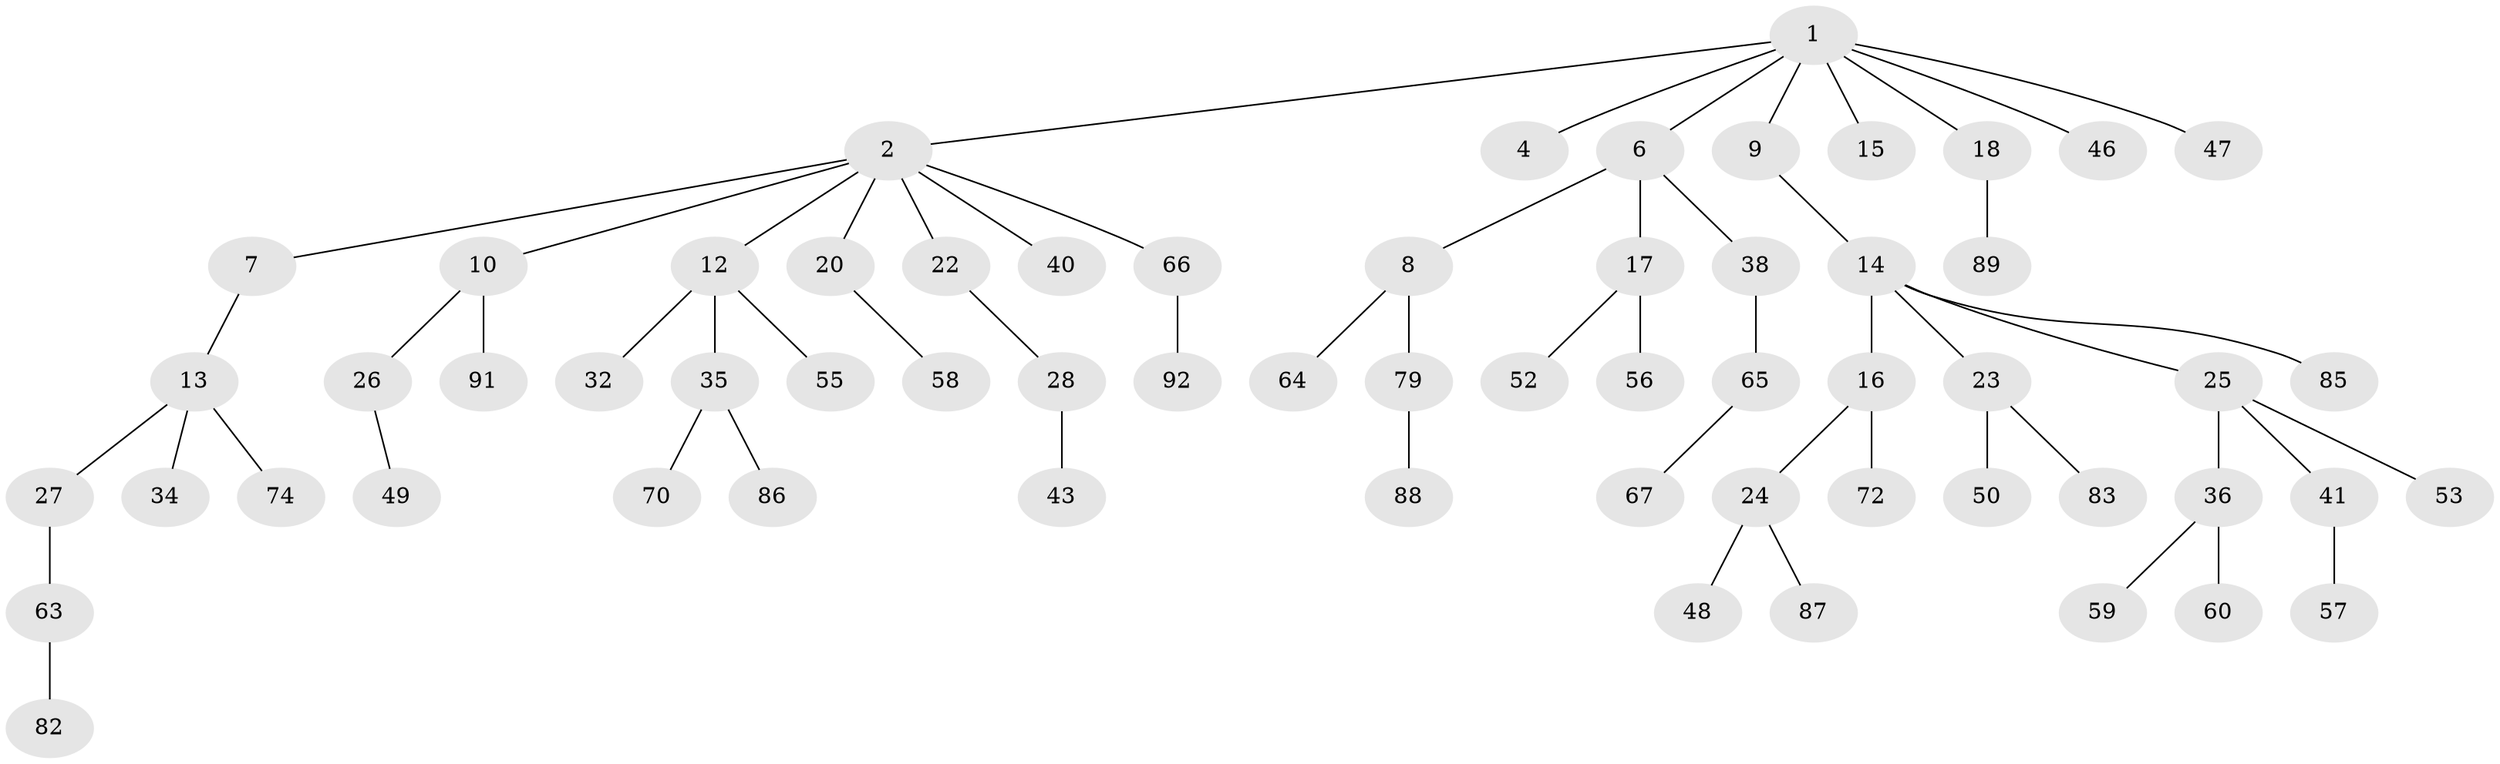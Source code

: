// original degree distribution, {3: 0.14130434782608695, 5: 0.043478260869565216, 7: 0.010869565217391304, 2: 0.29347826086956524, 4: 0.05434782608695652, 1: 0.45652173913043476}
// Generated by graph-tools (version 1.1) at 2025/42/03/06/25 10:42:04]
// undirected, 62 vertices, 61 edges
graph export_dot {
graph [start="1"]
  node [color=gray90,style=filled];
  1 [super="+3"];
  2 [super="+5"];
  4 [super="+73"];
  6 [super="+11"];
  7 [super="+81"];
  8 [super="+33"];
  9 [super="+42"];
  10 [super="+68"];
  12 [super="+80"];
  13 [super="+19"];
  14 [super="+21"];
  15;
  16 [super="+44"];
  17 [super="+29"];
  18 [super="+31"];
  20 [super="+37"];
  22;
  23 [super="+30"];
  24 [super="+75"];
  25 [super="+51"];
  26;
  27 [super="+45"];
  28 [super="+39"];
  32;
  34;
  35 [super="+62"];
  36 [super="+61"];
  38;
  40;
  41 [super="+54"];
  43;
  46 [super="+90"];
  47;
  48 [super="+84"];
  49;
  50;
  52;
  53;
  55 [super="+69"];
  56;
  57;
  58;
  59;
  60;
  63 [super="+78"];
  64 [super="+76"];
  65 [super="+71"];
  66;
  67 [super="+77"];
  70;
  72;
  74;
  79;
  82;
  83;
  85;
  86;
  87;
  88;
  89;
  91;
  92;
  1 -- 2;
  1 -- 6;
  1 -- 18;
  1 -- 4;
  1 -- 9;
  1 -- 47;
  1 -- 46;
  1 -- 15;
  2 -- 12;
  2 -- 22;
  2 -- 66;
  2 -- 20;
  2 -- 7;
  2 -- 40;
  2 -- 10;
  6 -- 8;
  6 -- 38;
  6 -- 17;
  7 -- 13;
  8 -- 64;
  8 -- 79;
  9 -- 14;
  10 -- 26;
  10 -- 91;
  12 -- 32;
  12 -- 35;
  12 -- 55;
  13 -- 34;
  13 -- 74;
  13 -- 27;
  14 -- 16;
  14 -- 25;
  14 -- 85;
  14 -- 23;
  16 -- 24;
  16 -- 72;
  17 -- 56;
  17 -- 52;
  18 -- 89;
  20 -- 58;
  22 -- 28;
  23 -- 50;
  23 -- 83;
  24 -- 48;
  24 -- 87;
  25 -- 36;
  25 -- 41;
  25 -- 53;
  26 -- 49;
  27 -- 63;
  28 -- 43;
  35 -- 70;
  35 -- 86;
  36 -- 59;
  36 -- 60;
  38 -- 65;
  41 -- 57;
  63 -- 82;
  65 -- 67;
  66 -- 92;
  79 -- 88;
}
